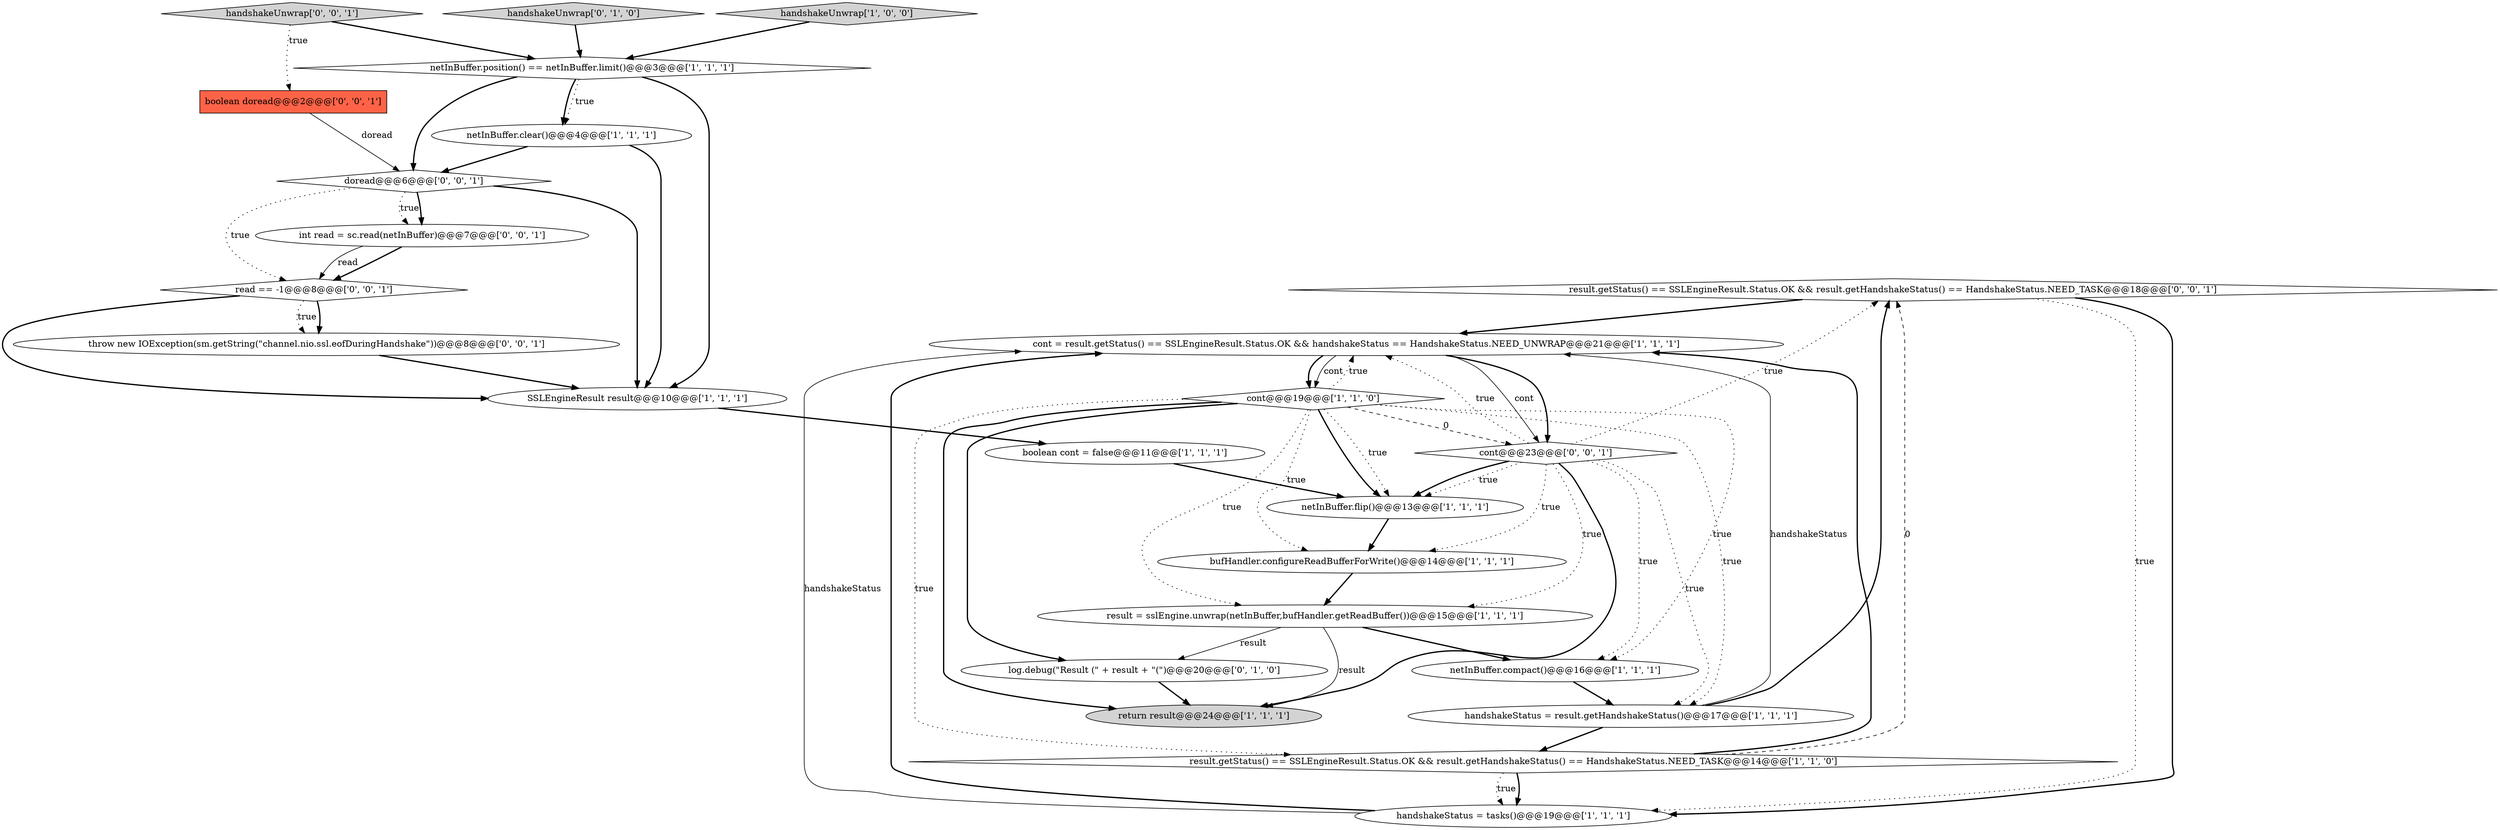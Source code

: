 digraph {
18 [style = filled, label = "result.getStatus() == SSLEngineResult.Status.OK && result.getHandshakeStatus() == HandshakeStatus.NEED_TASK@@@18@@@['0', '0', '1']", fillcolor = white, shape = diamond image = "AAA0AAABBB3BBB"];
16 [style = filled, label = "handshakeUnwrap['0', '1', '0']", fillcolor = lightgray, shape = diamond image = "AAA0AAABBB2BBB"];
13 [style = filled, label = "boolean cont = false@@@11@@@['1', '1', '1']", fillcolor = white, shape = ellipse image = "AAA0AAABBB1BBB"];
3 [style = filled, label = "bufHandler.configureReadBufferForWrite()@@@14@@@['1', '1', '1']", fillcolor = white, shape = ellipse image = "AAA0AAABBB1BBB"];
4 [style = filled, label = "return result@@@24@@@['1', '1', '1']", fillcolor = lightgray, shape = ellipse image = "AAA0AAABBB1BBB"];
12 [style = filled, label = "netInBuffer.flip()@@@13@@@['1', '1', '1']", fillcolor = white, shape = ellipse image = "AAA0AAABBB1BBB"];
23 [style = filled, label = "int read = sc.read(netInBuffer)@@@7@@@['0', '0', '1']", fillcolor = white, shape = ellipse image = "AAA0AAABBB3BBB"];
6 [style = filled, label = "cont@@@19@@@['1', '1', '0']", fillcolor = white, shape = diamond image = "AAA0AAABBB1BBB"];
22 [style = filled, label = "read == -1@@@8@@@['0', '0', '1']", fillcolor = white, shape = diamond image = "AAA0AAABBB3BBB"];
10 [style = filled, label = "netInBuffer.position() == netInBuffer.limit()@@@3@@@['1', '1', '1']", fillcolor = white, shape = diamond image = "AAA0AAABBB1BBB"];
17 [style = filled, label = "doread@@@6@@@['0', '0', '1']", fillcolor = white, shape = diamond image = "AAA0AAABBB3BBB"];
2 [style = filled, label = "SSLEngineResult result@@@10@@@['1', '1', '1']", fillcolor = white, shape = ellipse image = "AAA0AAABBB1BBB"];
0 [style = filled, label = "cont = result.getStatus() == SSLEngineResult.Status.OK && handshakeStatus == HandshakeStatus.NEED_UNWRAP@@@21@@@['1', '1', '1']", fillcolor = white, shape = ellipse image = "AAA0AAABBB1BBB"];
8 [style = filled, label = "handshakeUnwrap['1', '0', '0']", fillcolor = lightgray, shape = diamond image = "AAA0AAABBB1BBB"];
14 [style = filled, label = "netInBuffer.clear()@@@4@@@['1', '1', '1']", fillcolor = white, shape = ellipse image = "AAA0AAABBB1BBB"];
24 [style = filled, label = "throw new IOException(sm.getString(\"channel.nio.ssl.eofDuringHandshake\"))@@@8@@@['0', '0', '1']", fillcolor = white, shape = ellipse image = "AAA0AAABBB3BBB"];
15 [style = filled, label = "log.debug(\"Result (\" + result + \"(\")@@@20@@@['0', '1', '0']", fillcolor = white, shape = ellipse image = "AAA1AAABBB2BBB"];
7 [style = filled, label = "netInBuffer.compact()@@@16@@@['1', '1', '1']", fillcolor = white, shape = ellipse image = "AAA0AAABBB1BBB"];
19 [style = filled, label = "boolean doread@@@2@@@['0', '0', '1']", fillcolor = tomato, shape = box image = "AAA0AAABBB3BBB"];
1 [style = filled, label = "handshakeStatus = tasks()@@@19@@@['1', '1', '1']", fillcolor = white, shape = ellipse image = "AAA0AAABBB1BBB"];
11 [style = filled, label = "result.getStatus() == SSLEngineResult.Status.OK && result.getHandshakeStatus() == HandshakeStatus.NEED_TASK@@@14@@@['1', '1', '0']", fillcolor = white, shape = diamond image = "AAA0AAABBB1BBB"];
20 [style = filled, label = "cont@@@23@@@['0', '0', '1']", fillcolor = white, shape = diamond image = "AAA0AAABBB3BBB"];
21 [style = filled, label = "handshakeUnwrap['0', '0', '1']", fillcolor = lightgray, shape = diamond image = "AAA0AAABBB3BBB"];
9 [style = filled, label = "handshakeStatus = result.getHandshakeStatus()@@@17@@@['1', '1', '1']", fillcolor = white, shape = ellipse image = "AAA0AAABBB1BBB"];
5 [style = filled, label = "result = sslEngine.unwrap(netInBuffer,bufHandler.getReadBuffer())@@@15@@@['1', '1', '1']", fillcolor = white, shape = ellipse image = "AAA0AAABBB1BBB"];
0->6 [style = bold, label=""];
20->3 [style = dotted, label="true"];
22->2 [style = bold, label=""];
23->22 [style = bold, label=""];
9->18 [style = bold, label=""];
14->17 [style = bold, label=""];
5->4 [style = solid, label="result"];
5->15 [style = solid, label="result"];
0->20 [style = solid, label="cont"];
18->1 [style = dotted, label="true"];
10->2 [style = bold, label=""];
9->11 [style = bold, label=""];
6->4 [style = bold, label=""];
6->20 [style = dashed, label="0"];
10->17 [style = bold, label=""];
1->0 [style = solid, label="handshakeStatus"];
6->7 [style = dotted, label="true"];
6->15 [style = bold, label=""];
1->0 [style = bold, label=""];
22->24 [style = bold, label=""];
24->2 [style = bold, label=""];
20->18 [style = dotted, label="true"];
2->13 [style = bold, label=""];
7->9 [style = bold, label=""];
11->0 [style = bold, label=""];
0->6 [style = solid, label="cont"];
20->4 [style = bold, label=""];
15->4 [style = bold, label=""];
19->17 [style = solid, label="doread"];
17->23 [style = dotted, label="true"];
11->1 [style = bold, label=""];
3->5 [style = bold, label=""];
20->0 [style = dotted, label="true"];
16->10 [style = bold, label=""];
21->10 [style = bold, label=""];
6->0 [style = dotted, label="true"];
20->12 [style = dotted, label="true"];
6->5 [style = dotted, label="true"];
0->20 [style = bold, label=""];
13->12 [style = bold, label=""];
22->24 [style = dotted, label="true"];
11->1 [style = dotted, label="true"];
12->3 [style = bold, label=""];
20->7 [style = dotted, label="true"];
11->18 [style = dashed, label="0"];
21->19 [style = dotted, label="true"];
6->3 [style = dotted, label="true"];
20->5 [style = dotted, label="true"];
6->12 [style = bold, label=""];
17->23 [style = bold, label=""];
14->2 [style = bold, label=""];
6->9 [style = dotted, label="true"];
18->1 [style = bold, label=""];
17->22 [style = dotted, label="true"];
6->12 [style = dotted, label="true"];
20->9 [style = dotted, label="true"];
23->22 [style = solid, label="read"];
18->0 [style = bold, label=""];
10->14 [style = dotted, label="true"];
9->0 [style = solid, label="handshakeStatus"];
10->14 [style = bold, label=""];
8->10 [style = bold, label=""];
5->7 [style = bold, label=""];
20->12 [style = bold, label=""];
17->2 [style = bold, label=""];
6->11 [style = dotted, label="true"];
}
